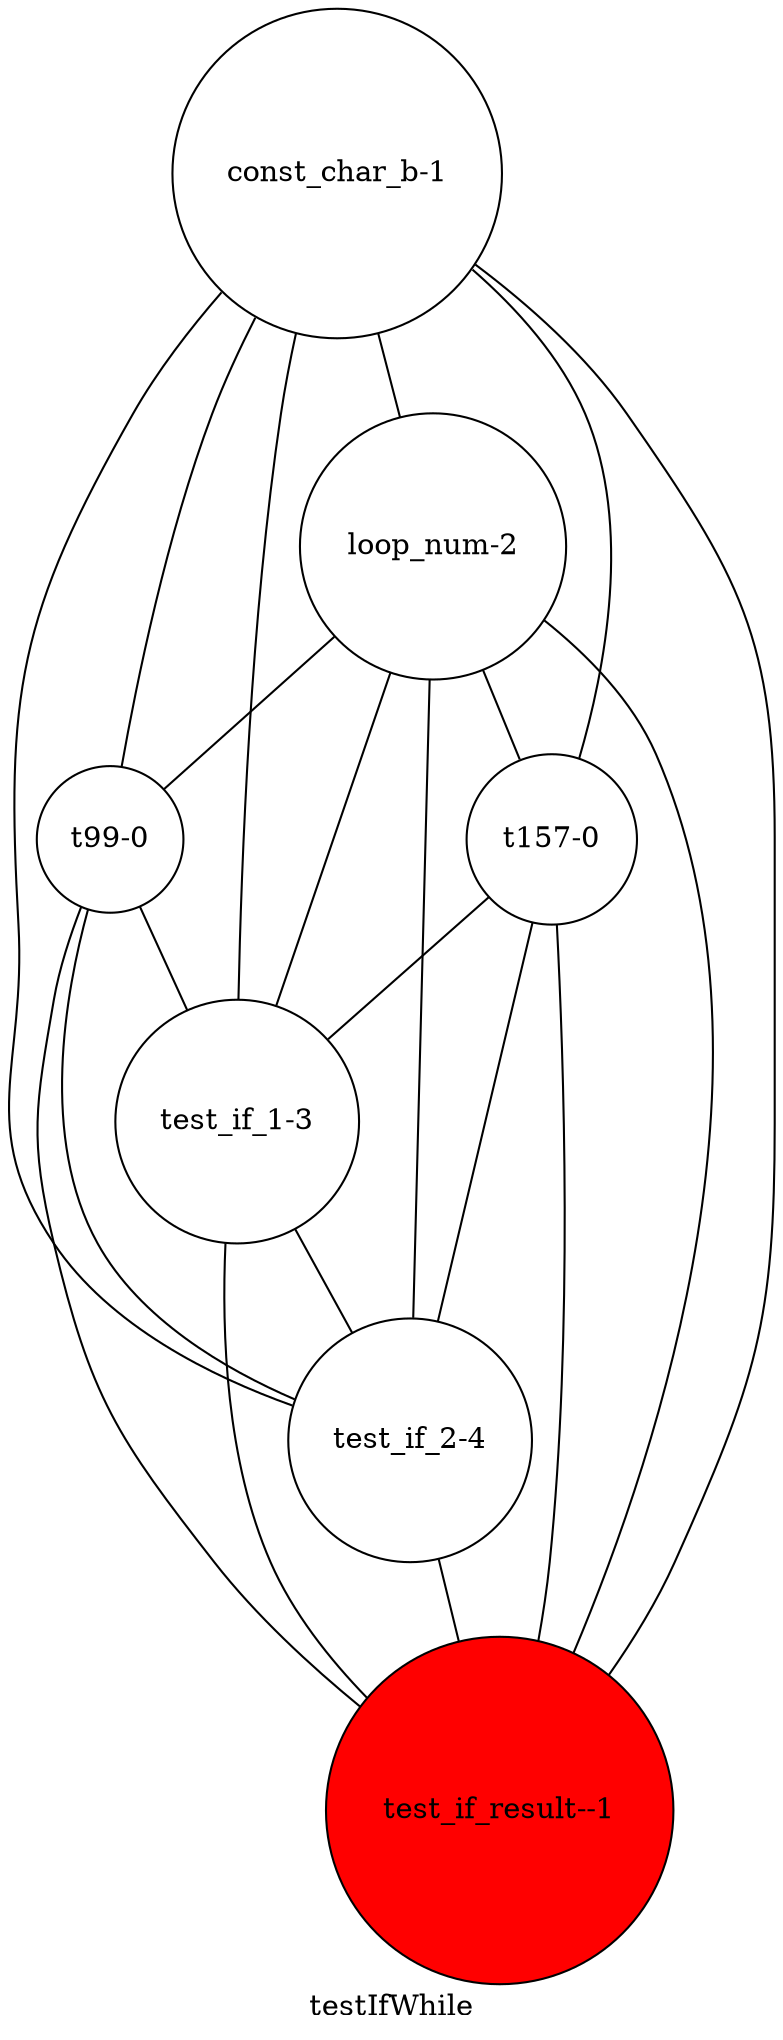 graph testIfWhile{
label =testIfWhile
t157[label="t157-0", shape=circle, style=filled, fillcolor=White]
t99[label="t99-0", shape=circle, style=filled, fillcolor=White]
const_char_b[label="const_char_b-1", shape=circle, style=filled, fillcolor=White]
loop_num[label="loop_num-2", shape=circle, style=filled, fillcolor=White]
test_if_1[label="test_if_1-3", shape=circle, style=filled, fillcolor=White]
test_if_2[label="test_if_2-4", shape=circle, style=filled, fillcolor=White]
test_if_result[label="test_if_result--1", shape=circle, style=filled, fillcolor=Red]
const_char_b--loop_num
const_char_b--t157
const_char_b--t99
const_char_b--test_if_1
const_char_b--test_if_2
const_char_b--test_if_result
loop_num--t157
loop_num--t99
loop_num--test_if_1
loop_num--test_if_2
loop_num--test_if_result
t157--test_if_1
t157--test_if_2
t157--test_if_result
t99--test_if_1
t99--test_if_2
t99--test_if_result
test_if_1--test_if_2
test_if_1--test_if_result
test_if_2--test_if_result
}
